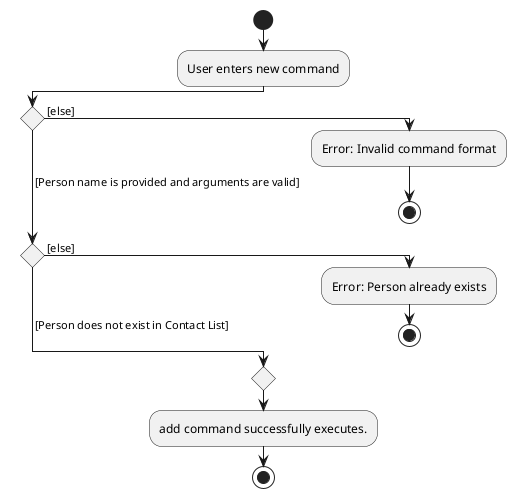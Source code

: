 @startuml
!pragma useVerticalIf on
start
:User enters new command;
if () then ( [else])
  :Error: Invalid command format;
  stop
( [Person name is provided and arguments are valid]) elseif () then ( [else])
  :Error: Person already exists;
  stop
 else ( [Person does not exist in Contact List])
endif
  :add command successfully executes.;
stop

@enduml
